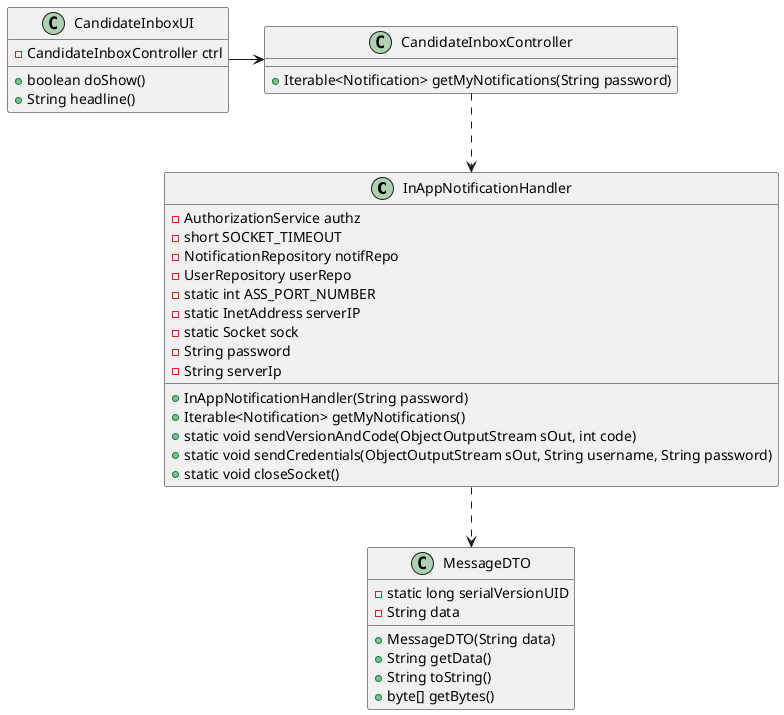 @startuml

class InAppNotificationHandler {
        - AuthorizationService authz
        - short SOCKET_TIMEOUT
        - NotificationRepository notifRepo
        - UserRepository userRepo
        - static int ASS_PORT_NUMBER
        - static InetAddress serverIP
        - static Socket sock
        - String password
        - String serverIp
        + InAppNotificationHandler(String password)
        + Iterable<Notification> getMyNotifications()
        + static void sendVersionAndCode(ObjectOutputStream sOut, int code)
        + static void sendCredentials(ObjectOutputStream sOut, String username, String password)
        + static void closeSocket()
    }

class CandidateInboxUI {
        - CandidateInboxController ctrl
        + boolean doShow()
        + String headline()
    }


  class CandidateInboxController {
         + Iterable<Notification> getMyNotifications(String password)
     }
class MessageDTO {
        - static long serialVersionUID
        - String data
        + MessageDTO(String data)
        + String getData()
        + String toString()
        + byte[] getBytes()
    }

    CandidateInboxUI -> CandidateInboxController
    CandidateInboxController .-> InAppNotificationHandler
    InAppNotificationHandler .-> MessageDTO
@enduml
